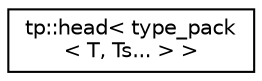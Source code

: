 digraph "Graphical Class Hierarchy"
{
 // LATEX_PDF_SIZE
  edge [fontname="Helvetica",fontsize="10",labelfontname="Helvetica",labelfontsize="10"];
  node [fontname="Helvetica",fontsize="10",shape=record];
  rankdir="LR";
  Node0 [label="tp::head\< type_pack\l\< T, Ts... \> \>",height=0.2,width=0.4,color="black", fillcolor="white", style="filled",URL="$structtp_1_1head_3_01type__pack_3_01T_00_01Ts_8_8_8_01_4_01_4.html",tooltip=" "];
}
